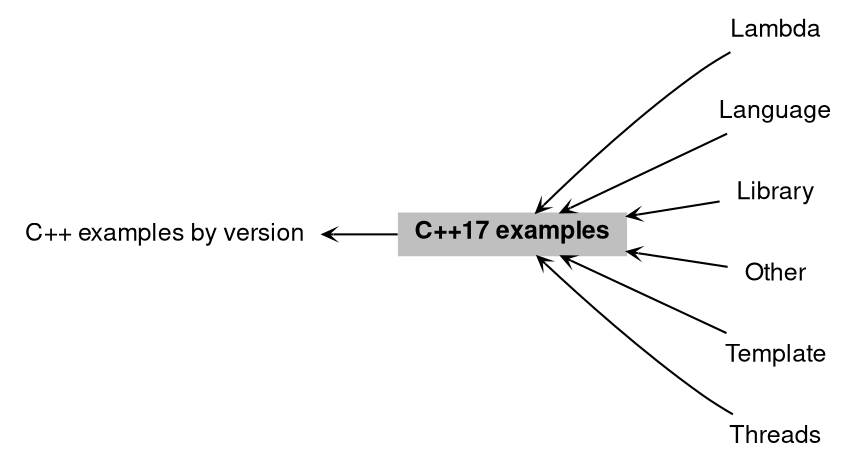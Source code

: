 digraph "C++17 examples"
{
 // LATEX_PDF_SIZE
  bgcolor="transparent";
  edge [fontname="Helvetica,Arial,sans-serif",fontsize=15,labelfontsize=15 arrowhead=open arrowtail=open arrowsize=0.5];
  node [fontname="Helvetica,Arial,sans-serif",fontsize=15,fontsize=12 shape=plaintext];
  rankdir=LR;
  Node2 [label="C++ examples by version",height=0.2,width=0.4,color="black",URL="$group__CPP.html",tooltip="from recent to oldest"];
  Node1 [label=<<b>C++17 examples</b>>,height=0.2,width=0.4,color="black", fillcolor="grey75", style="filled", fontcolor="black",tooltip=" "];
  Node4 [label="Lambda",height=0.2,width=0.4,color="black",URL="$group__lambda17.html",tooltip=" "];
  Node6 [label="Language",height=0.2,width=0.4,color="black",URL="$group__lang17.html",tooltip="language"];
  Node7 [label="Library",height=0.2,width=0.4,color="black",URL="$group__lib17.html",tooltip=" "];
  Node8 [label="Other",height=0.2,width=0.4,color="black",URL="$group__other17.html",tooltip=" "];
  Node3 [label="Template",height=0.2,width=0.4,color="black",URL="$group__templ17.html",tooltip=" "];
  Node5 [label="Threads",height=0.2,width=0.4,color="black",URL="$group__threads17.html",tooltip=" "];
  Node2->Node1 [shape=plaintext, dir="back", style="solid"];
  Node1->Node3 [shape=plaintext, dir="back", style="solid"];
  Node1->Node4 [shape=plaintext, dir="back", style="solid"];
  Node1->Node5 [shape=plaintext, dir="back", style="solid"];
  Node1->Node6 [shape=plaintext, dir="back", style="solid"];
  Node1->Node7 [shape=plaintext, dir="back", style="solid"];
  Node1->Node8 [shape=plaintext, dir="back", style="solid"];
}
